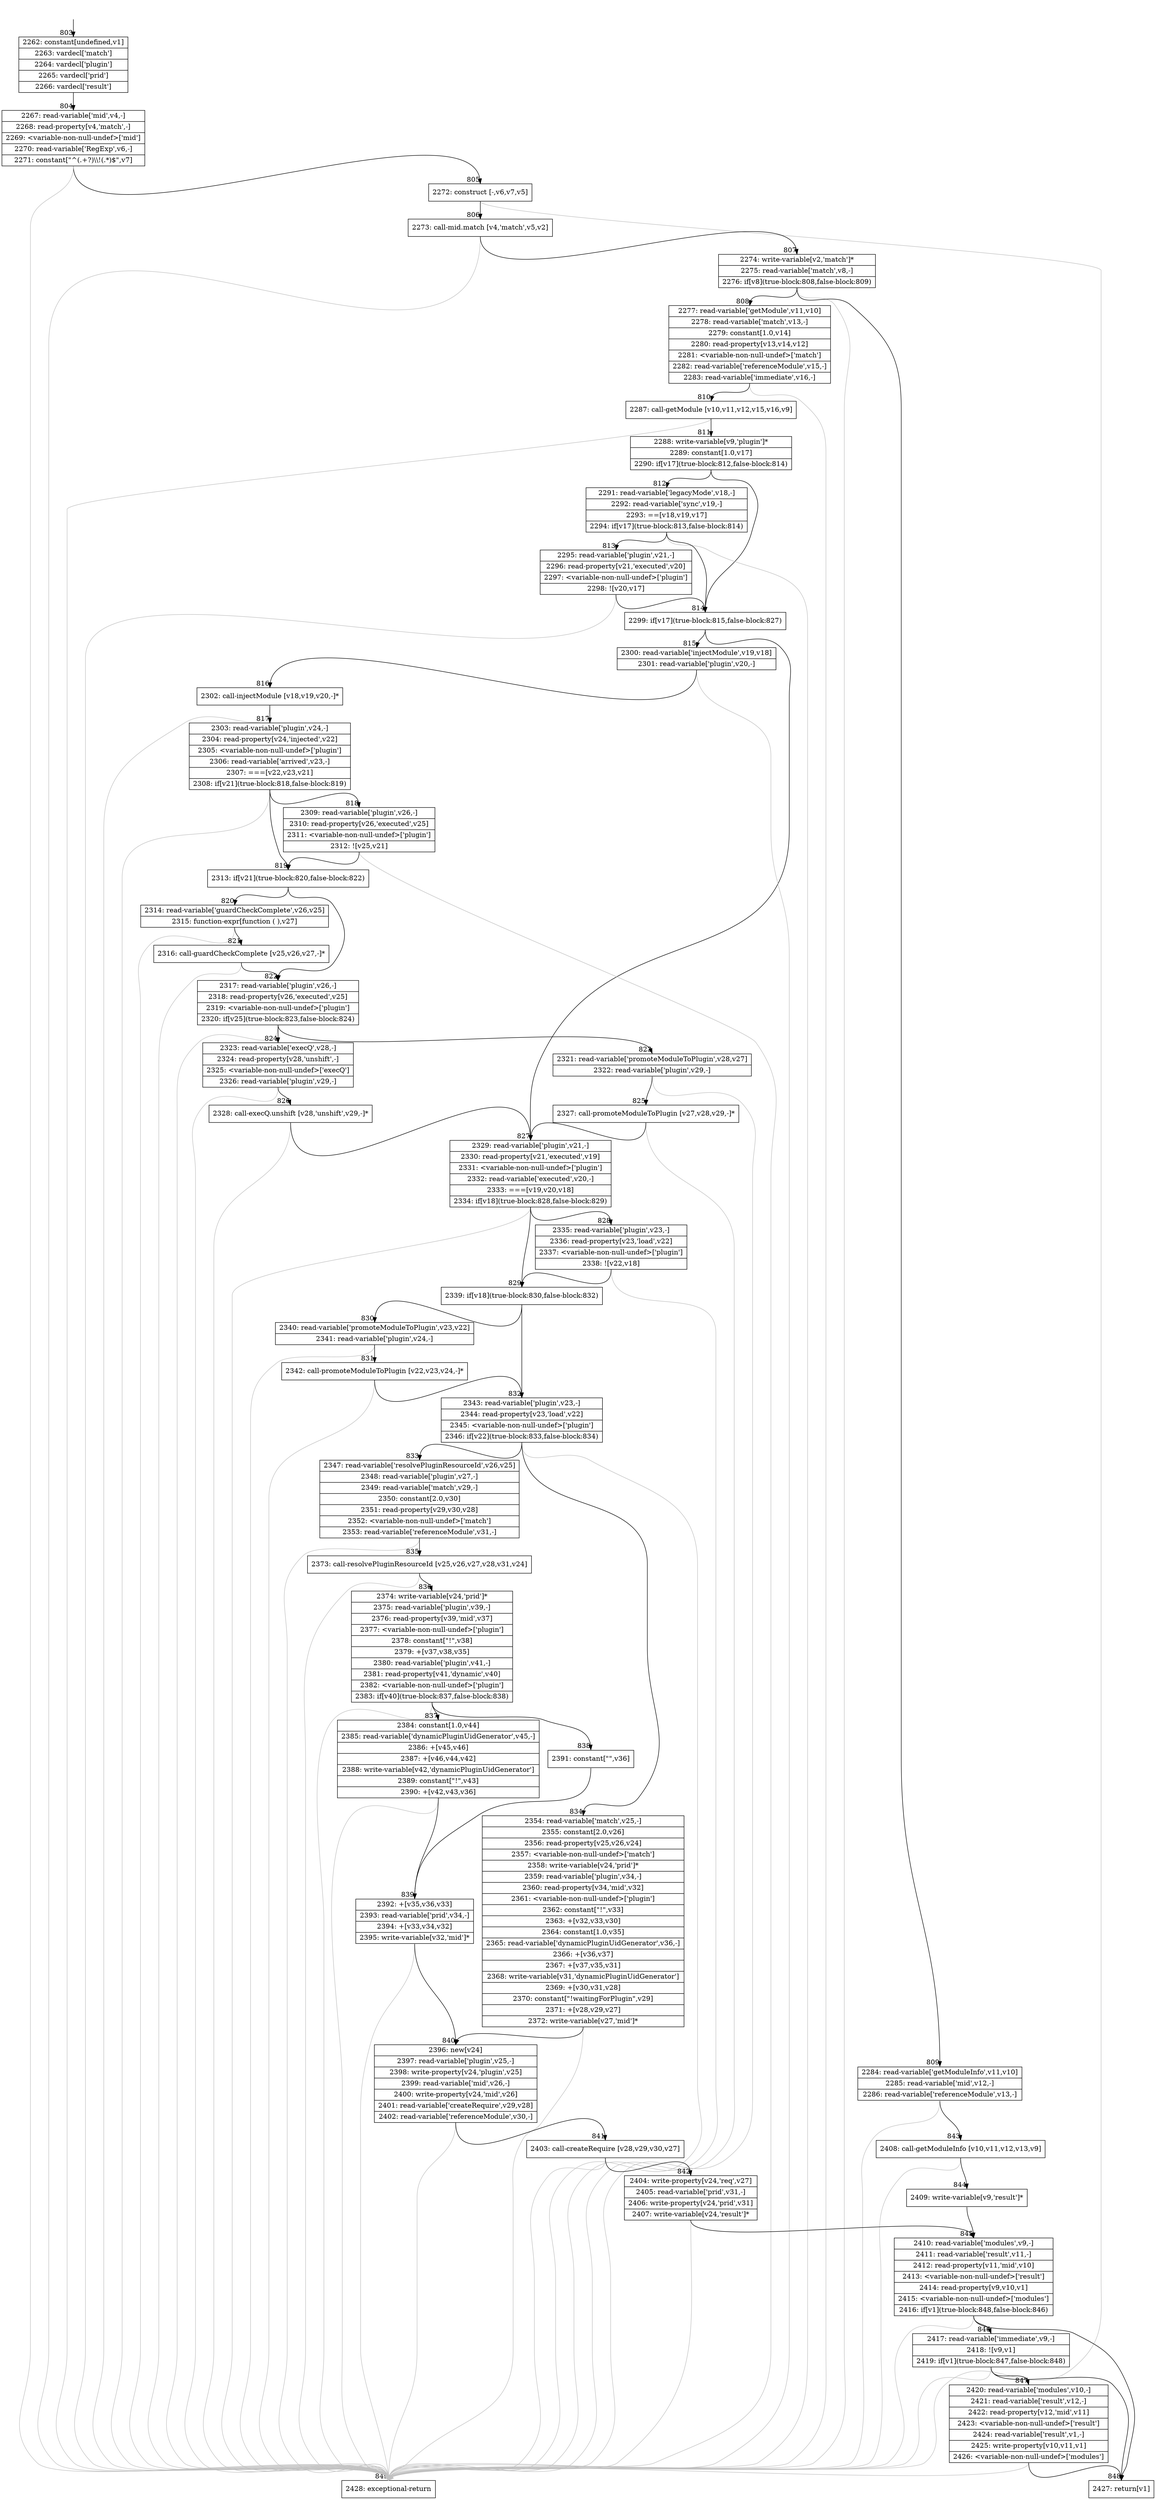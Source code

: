 digraph {
rankdir="TD"
BB_entry61[shape=none,label=""];
BB_entry61 -> BB803 [tailport=s, headport=n, headlabel="    803"]
BB803 [shape=record label="{2262: constant[undefined,v1]|2263: vardecl['match']|2264: vardecl['plugin']|2265: vardecl['prid']|2266: vardecl['result']}" ] 
BB803 -> BB804 [tailport=s, headport=n, headlabel="      804"]
BB804 [shape=record label="{2267: read-variable['mid',v4,-]|2268: read-property[v4,'match',-]|2269: \<variable-non-null-undef\>['mid']|2270: read-variable['RegExp',v6,-]|2271: constant[\"^(.+?)\\\\!(.*)$\",v7]}" ] 
BB804 -> BB805 [tailport=s, headport=n, headlabel="      805"]
BB804 -> BB849 [tailport=s, headport=n, color=gray, headlabel="      849"]
BB805 [shape=record label="{2272: construct [-,v6,v7,v5]}" ] 
BB805 -> BB806 [tailport=s, headport=n, headlabel="      806"]
BB805 -> BB849 [tailport=s, headport=n, color=gray]
BB806 [shape=record label="{2273: call-mid.match [v4,'match',v5,v2]}" ] 
BB806 -> BB807 [tailport=s, headport=n, headlabel="      807"]
BB806 -> BB849 [tailport=s, headport=n, color=gray]
BB807 [shape=record label="{2274: write-variable[v2,'match']*|2275: read-variable['match',v8,-]|2276: if[v8](true-block:808,false-block:809)}" ] 
BB807 -> BB808 [tailport=s, headport=n, headlabel="      808"]
BB807 -> BB809 [tailport=s, headport=n, headlabel="      809"]
BB807 -> BB849 [tailport=s, headport=n, color=gray]
BB808 [shape=record label="{2277: read-variable['getModule',v11,v10]|2278: read-variable['match',v13,-]|2279: constant[1.0,v14]|2280: read-property[v13,v14,v12]|2281: \<variable-non-null-undef\>['match']|2282: read-variable['referenceModule',v15,-]|2283: read-variable['immediate',v16,-]}" ] 
BB808 -> BB810 [tailport=s, headport=n, headlabel="      810"]
BB808 -> BB849 [tailport=s, headport=n, color=gray]
BB809 [shape=record label="{2284: read-variable['getModuleInfo',v11,v10]|2285: read-variable['mid',v12,-]|2286: read-variable['referenceModule',v13,-]}" ] 
BB809 -> BB843 [tailport=s, headport=n, headlabel="      843"]
BB809 -> BB849 [tailport=s, headport=n, color=gray]
BB810 [shape=record label="{2287: call-getModule [v10,v11,v12,v15,v16,v9]}" ] 
BB810 -> BB811 [tailport=s, headport=n, headlabel="      811"]
BB810 -> BB849 [tailport=s, headport=n, color=gray]
BB811 [shape=record label="{2288: write-variable[v9,'plugin']*|2289: constant[1.0,v17]|2290: if[v17](true-block:812,false-block:814)}" ] 
BB811 -> BB814 [tailport=s, headport=n, headlabel="      814"]
BB811 -> BB812 [tailport=s, headport=n, headlabel="      812"]
BB812 [shape=record label="{2291: read-variable['legacyMode',v18,-]|2292: read-variable['sync',v19,-]|2293: ==[v18,v19,v17]|2294: if[v17](true-block:813,false-block:814)}" ] 
BB812 -> BB814 [tailport=s, headport=n]
BB812 -> BB813 [tailport=s, headport=n, headlabel="      813"]
BB812 -> BB849 [tailport=s, headport=n, color=gray]
BB813 [shape=record label="{2295: read-variable['plugin',v21,-]|2296: read-property[v21,'executed',v20]|2297: \<variable-non-null-undef\>['plugin']|2298: ![v20,v17]}" ] 
BB813 -> BB814 [tailport=s, headport=n]
BB813 -> BB849 [tailport=s, headport=n, color=gray]
BB814 [shape=record label="{2299: if[v17](true-block:815,false-block:827)}" ] 
BB814 -> BB815 [tailport=s, headport=n, headlabel="      815"]
BB814 -> BB827 [tailport=s, headport=n, headlabel="      827"]
BB815 [shape=record label="{2300: read-variable['injectModule',v19,v18]|2301: read-variable['plugin',v20,-]}" ] 
BB815 -> BB816 [tailport=s, headport=n, headlabel="      816"]
BB815 -> BB849 [tailport=s, headport=n, color=gray]
BB816 [shape=record label="{2302: call-injectModule [v18,v19,v20,-]*}" ] 
BB816 -> BB817 [tailport=s, headport=n, headlabel="      817"]
BB816 -> BB849 [tailport=s, headport=n, color=gray]
BB817 [shape=record label="{2303: read-variable['plugin',v24,-]|2304: read-property[v24,'injected',v22]|2305: \<variable-non-null-undef\>['plugin']|2306: read-variable['arrived',v23,-]|2307: ===[v22,v23,v21]|2308: if[v21](true-block:818,false-block:819)}" ] 
BB817 -> BB819 [tailport=s, headport=n, headlabel="      819"]
BB817 -> BB818 [tailport=s, headport=n, headlabel="      818"]
BB817 -> BB849 [tailport=s, headport=n, color=gray]
BB818 [shape=record label="{2309: read-variable['plugin',v26,-]|2310: read-property[v26,'executed',v25]|2311: \<variable-non-null-undef\>['plugin']|2312: ![v25,v21]}" ] 
BB818 -> BB819 [tailport=s, headport=n]
BB818 -> BB849 [tailport=s, headport=n, color=gray]
BB819 [shape=record label="{2313: if[v21](true-block:820,false-block:822)}" ] 
BB819 -> BB820 [tailport=s, headport=n, headlabel="      820"]
BB819 -> BB822 [tailport=s, headport=n, headlabel="      822"]
BB820 [shape=record label="{2314: read-variable['guardCheckComplete',v26,v25]|2315: function-expr[function ( ),v27]}" ] 
BB820 -> BB821 [tailport=s, headport=n, headlabel="      821"]
BB820 -> BB849 [tailport=s, headport=n, color=gray]
BB821 [shape=record label="{2316: call-guardCheckComplete [v25,v26,v27,-]*}" ] 
BB821 -> BB822 [tailport=s, headport=n]
BB821 -> BB849 [tailport=s, headport=n, color=gray]
BB822 [shape=record label="{2317: read-variable['plugin',v26,-]|2318: read-property[v26,'executed',v25]|2319: \<variable-non-null-undef\>['plugin']|2320: if[v25](true-block:823,false-block:824)}" ] 
BB822 -> BB823 [tailport=s, headport=n, headlabel="      823"]
BB822 -> BB824 [tailport=s, headport=n, headlabel="      824"]
BB822 -> BB849 [tailport=s, headport=n, color=gray]
BB823 [shape=record label="{2321: read-variable['promoteModuleToPlugin',v28,v27]|2322: read-variable['plugin',v29,-]}" ] 
BB823 -> BB825 [tailport=s, headport=n, headlabel="      825"]
BB823 -> BB849 [tailport=s, headport=n, color=gray]
BB824 [shape=record label="{2323: read-variable['execQ',v28,-]|2324: read-property[v28,'unshift',-]|2325: \<variable-non-null-undef\>['execQ']|2326: read-variable['plugin',v29,-]}" ] 
BB824 -> BB826 [tailport=s, headport=n, headlabel="      826"]
BB824 -> BB849 [tailport=s, headport=n, color=gray]
BB825 [shape=record label="{2327: call-promoteModuleToPlugin [v27,v28,v29,-]*}" ] 
BB825 -> BB827 [tailport=s, headport=n]
BB825 -> BB849 [tailport=s, headport=n, color=gray]
BB826 [shape=record label="{2328: call-execQ.unshift [v28,'unshift',v29,-]*}" ] 
BB826 -> BB827 [tailport=s, headport=n]
BB826 -> BB849 [tailport=s, headport=n, color=gray]
BB827 [shape=record label="{2329: read-variable['plugin',v21,-]|2330: read-property[v21,'executed',v19]|2331: \<variable-non-null-undef\>['plugin']|2332: read-variable['executed',v20,-]|2333: ===[v19,v20,v18]|2334: if[v18](true-block:828,false-block:829)}" ] 
BB827 -> BB829 [tailport=s, headport=n, headlabel="      829"]
BB827 -> BB828 [tailport=s, headport=n, headlabel="      828"]
BB827 -> BB849 [tailport=s, headport=n, color=gray]
BB828 [shape=record label="{2335: read-variable['plugin',v23,-]|2336: read-property[v23,'load',v22]|2337: \<variable-non-null-undef\>['plugin']|2338: ![v22,v18]}" ] 
BB828 -> BB829 [tailport=s, headport=n]
BB828 -> BB849 [tailport=s, headport=n, color=gray]
BB829 [shape=record label="{2339: if[v18](true-block:830,false-block:832)}" ] 
BB829 -> BB830 [tailport=s, headport=n, headlabel="      830"]
BB829 -> BB832 [tailport=s, headport=n, headlabel="      832"]
BB830 [shape=record label="{2340: read-variable['promoteModuleToPlugin',v23,v22]|2341: read-variable['plugin',v24,-]}" ] 
BB830 -> BB831 [tailport=s, headport=n, headlabel="      831"]
BB830 -> BB849 [tailport=s, headport=n, color=gray]
BB831 [shape=record label="{2342: call-promoteModuleToPlugin [v22,v23,v24,-]*}" ] 
BB831 -> BB832 [tailport=s, headport=n]
BB831 -> BB849 [tailport=s, headport=n, color=gray]
BB832 [shape=record label="{2343: read-variable['plugin',v23,-]|2344: read-property[v23,'load',v22]|2345: \<variable-non-null-undef\>['plugin']|2346: if[v22](true-block:833,false-block:834)}" ] 
BB832 -> BB833 [tailport=s, headport=n, headlabel="      833"]
BB832 -> BB834 [tailport=s, headport=n, headlabel="      834"]
BB832 -> BB849 [tailport=s, headport=n, color=gray]
BB833 [shape=record label="{2347: read-variable['resolvePluginResourceId',v26,v25]|2348: read-variable['plugin',v27,-]|2349: read-variable['match',v29,-]|2350: constant[2.0,v30]|2351: read-property[v29,v30,v28]|2352: \<variable-non-null-undef\>['match']|2353: read-variable['referenceModule',v31,-]}" ] 
BB833 -> BB835 [tailport=s, headport=n, headlabel="      835"]
BB833 -> BB849 [tailport=s, headport=n, color=gray]
BB834 [shape=record label="{2354: read-variable['match',v25,-]|2355: constant[2.0,v26]|2356: read-property[v25,v26,v24]|2357: \<variable-non-null-undef\>['match']|2358: write-variable[v24,'prid']*|2359: read-variable['plugin',v34,-]|2360: read-property[v34,'mid',v32]|2361: \<variable-non-null-undef\>['plugin']|2362: constant[\"!\",v33]|2363: +[v32,v33,v30]|2364: constant[1.0,v35]|2365: read-variable['dynamicPluginUidGenerator',v36,-]|2366: +[v36,v37]|2367: +[v37,v35,v31]|2368: write-variable[v31,'dynamicPluginUidGenerator']|2369: +[v30,v31,v28]|2370: constant[\"!waitingForPlugin\",v29]|2371: +[v28,v29,v27]|2372: write-variable[v27,'mid']*}" ] 
BB834 -> BB840 [tailport=s, headport=n, headlabel="      840"]
BB834 -> BB849 [tailport=s, headport=n, color=gray]
BB835 [shape=record label="{2373: call-resolvePluginResourceId [v25,v26,v27,v28,v31,v24]}" ] 
BB835 -> BB836 [tailport=s, headport=n, headlabel="      836"]
BB835 -> BB849 [tailport=s, headport=n, color=gray]
BB836 [shape=record label="{2374: write-variable[v24,'prid']*|2375: read-variable['plugin',v39,-]|2376: read-property[v39,'mid',v37]|2377: \<variable-non-null-undef\>['plugin']|2378: constant[\"!\",v38]|2379: +[v37,v38,v35]|2380: read-variable['plugin',v41,-]|2381: read-property[v41,'dynamic',v40]|2382: \<variable-non-null-undef\>['plugin']|2383: if[v40](true-block:837,false-block:838)}" ] 
BB836 -> BB837 [tailport=s, headport=n, headlabel="      837"]
BB836 -> BB838 [tailport=s, headport=n, headlabel="      838"]
BB836 -> BB849 [tailport=s, headport=n, color=gray]
BB837 [shape=record label="{2384: constant[1.0,v44]|2385: read-variable['dynamicPluginUidGenerator',v45,-]|2386: +[v45,v46]|2387: +[v46,v44,v42]|2388: write-variable[v42,'dynamicPluginUidGenerator']|2389: constant[\"!\",v43]|2390: +[v42,v43,v36]}" ] 
BB837 -> BB839 [tailport=s, headport=n, headlabel="      839"]
BB837 -> BB849 [tailport=s, headport=n, color=gray]
BB838 [shape=record label="{2391: constant[\"\",v36]}" ] 
BB838 -> BB839 [tailport=s, headport=n]
BB839 [shape=record label="{2392: +[v35,v36,v33]|2393: read-variable['prid',v34,-]|2394: +[v33,v34,v32]|2395: write-variable[v32,'mid']*}" ] 
BB839 -> BB840 [tailport=s, headport=n]
BB839 -> BB849 [tailport=s, headport=n, color=gray]
BB840 [shape=record label="{2396: new[v24]|2397: read-variable['plugin',v25,-]|2398: write-property[v24,'plugin',v25]|2399: read-variable['mid',v26,-]|2400: write-property[v24,'mid',v26]|2401: read-variable['createRequire',v29,v28]|2402: read-variable['referenceModule',v30,-]}" ] 
BB840 -> BB841 [tailport=s, headport=n, headlabel="      841"]
BB840 -> BB849 [tailport=s, headport=n, color=gray]
BB841 [shape=record label="{2403: call-createRequire [v28,v29,v30,v27]}" ] 
BB841 -> BB842 [tailport=s, headport=n, headlabel="      842"]
BB841 -> BB849 [tailport=s, headport=n, color=gray]
BB842 [shape=record label="{2404: write-property[v24,'req',v27]|2405: read-variable['prid',v31,-]|2406: write-property[v24,'prid',v31]|2407: write-variable[v24,'result']*}" ] 
BB842 -> BB845 [tailport=s, headport=n, headlabel="      845"]
BB842 -> BB849 [tailport=s, headport=n, color=gray]
BB843 [shape=record label="{2408: call-getModuleInfo [v10,v11,v12,v13,v9]}" ] 
BB843 -> BB844 [tailport=s, headport=n, headlabel="      844"]
BB843 -> BB849 [tailport=s, headport=n, color=gray]
BB844 [shape=record label="{2409: write-variable[v9,'result']*}" ] 
BB844 -> BB845 [tailport=s, headport=n]
BB845 [shape=record label="{2410: read-variable['modules',v9,-]|2411: read-variable['result',v11,-]|2412: read-property[v11,'mid',v10]|2413: \<variable-non-null-undef\>['result']|2414: read-property[v9,v10,v1]|2415: \<variable-non-null-undef\>['modules']|2416: if[v1](true-block:848,false-block:846)}" ] 
BB845 -> BB848 [tailport=s, headport=n, headlabel="      848"]
BB845 -> BB846 [tailport=s, headport=n, headlabel="      846"]
BB845 -> BB849 [tailport=s, headport=n, color=gray]
BB846 [shape=record label="{2417: read-variable['immediate',v9,-]|2418: ![v9,v1]|2419: if[v1](true-block:847,false-block:848)}" ] 
BB846 -> BB848 [tailport=s, headport=n]
BB846 -> BB847 [tailport=s, headport=n, headlabel="      847"]
BB846 -> BB849 [tailport=s, headport=n, color=gray]
BB847 [shape=record label="{2420: read-variable['modules',v10,-]|2421: read-variable['result',v12,-]|2422: read-property[v12,'mid',v11]|2423: \<variable-non-null-undef\>['result']|2424: read-variable['result',v1,-]|2425: write-property[v10,v11,v1]|2426: \<variable-non-null-undef\>['modules']}" ] 
BB847 -> BB848 [tailport=s, headport=n]
BB847 -> BB849 [tailport=s, headport=n, color=gray]
BB848 [shape=record label="{2427: return[v1]}" ] 
BB849 [shape=record label="{2428: exceptional-return}" ] 
//#$~ 1102
}
